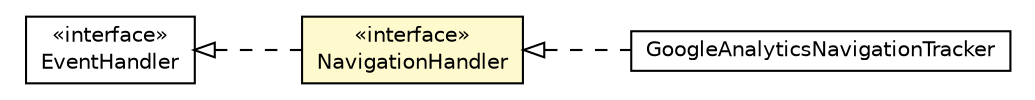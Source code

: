 #!/usr/local/bin/dot
#
# Class diagram 
# Generated by UMLGraph version R5_6-24-gf6e263 (http://www.umlgraph.org/)
#

digraph G {
	edge [fontname="Helvetica",fontsize=10,labelfontname="Helvetica",labelfontsize=10];
	node [fontname="Helvetica",fontsize=10,shape=plaintext];
	nodesep=0.25;
	ranksep=0.5;
	rankdir=LR;
	// com.gwtplatform.mvp.client.googleanalytics.GoogleAnalyticsNavigationTracker
	c260696 [label=<<table title="com.gwtplatform.mvp.client.googleanalytics.GoogleAnalyticsNavigationTracker" border="0" cellborder="1" cellspacing="0" cellpadding="2" port="p" href="../googleanalytics/GoogleAnalyticsNavigationTracker.html">
		<tr><td><table border="0" cellspacing="0" cellpadding="1">
<tr><td align="center" balign="center"> GoogleAnalyticsNavigationTracker </td></tr>
		</table></td></tr>
		</table>>, URL="../googleanalytics/GoogleAnalyticsNavigationTracker.html", fontname="Helvetica", fontcolor="black", fontsize=10.0];
	// com.gwtplatform.mvp.client.proxy.NavigationHandler
	c260739 [label=<<table title="com.gwtplatform.mvp.client.proxy.NavigationHandler" border="0" cellborder="1" cellspacing="0" cellpadding="2" port="p" bgcolor="lemonChiffon" href="./NavigationHandler.html">
		<tr><td><table border="0" cellspacing="0" cellpadding="1">
<tr><td align="center" balign="center"> &#171;interface&#187; </td></tr>
<tr><td align="center" balign="center"> NavigationHandler </td></tr>
		</table></td></tr>
		</table>>, URL="./NavigationHandler.html", fontname="Helvetica", fontcolor="black", fontsize=10.0];
	//com.gwtplatform.mvp.client.googleanalytics.GoogleAnalyticsNavigationTracker implements com.gwtplatform.mvp.client.proxy.NavigationHandler
	c260739:p -> c260696:p [dir=back,arrowtail=empty,style=dashed];
	//com.gwtplatform.mvp.client.proxy.NavigationHandler implements com.google.gwt.event.shared.EventHandler
	c261118:p -> c260739:p [dir=back,arrowtail=empty,style=dashed];
	// com.google.gwt.event.shared.EventHandler
	c261118 [label=<<table title="com.google.gwt.event.shared.EventHandler" border="0" cellborder="1" cellspacing="0" cellpadding="2" port="p" href="http://google-web-toolkit.googlecode.com/svn/javadoc/latest/com/google/gwt/event/shared/EventHandler.html">
		<tr><td><table border="0" cellspacing="0" cellpadding="1">
<tr><td align="center" balign="center"> &#171;interface&#187; </td></tr>
<tr><td align="center" balign="center"> EventHandler </td></tr>
		</table></td></tr>
		</table>>, URL="http://google-web-toolkit.googlecode.com/svn/javadoc/latest/com/google/gwt/event/shared/EventHandler.html", fontname="Helvetica", fontcolor="black", fontsize=10.0];
}


